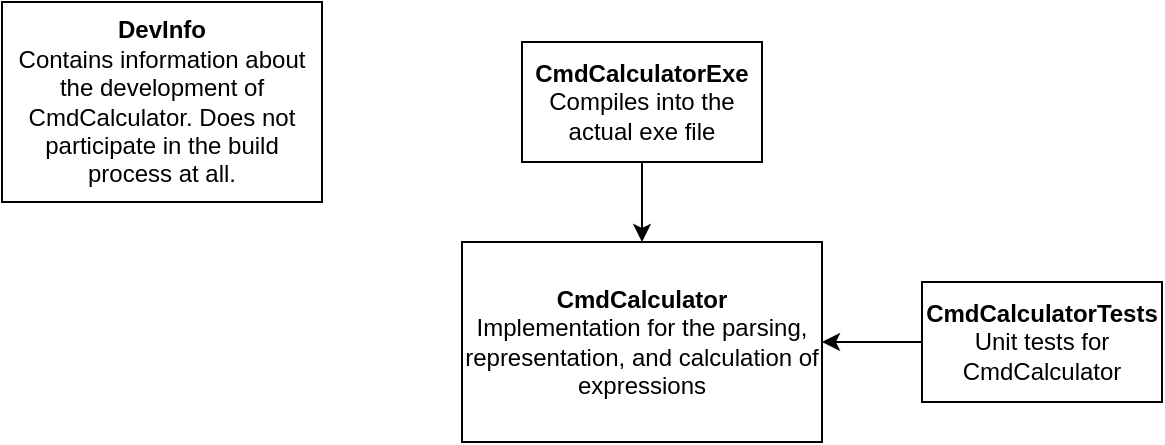 <mxfile version="22.1.4" type="device">
  <diagram name="Page-1" id="0C6rbgazT1nEUo85-nEN">
    <mxGraphModel dx="1420" dy="754" grid="1" gridSize="10" guides="1" tooltips="1" connect="1" arrows="1" fold="1" page="1" pageScale="1" pageWidth="850" pageHeight="1100" math="0" shadow="0">
      <root>
        <mxCell id="0" />
        <mxCell id="1" parent="0" />
        <mxCell id="Yo9DqWEjE8RmXLsEaZGv-4" value="" style="edgeStyle=orthogonalEdgeStyle;rounded=0;orthogonalLoop=1;jettySize=auto;html=1;" edge="1" parent="1" source="Yo9DqWEjE8RmXLsEaZGv-1" target="Yo9DqWEjE8RmXLsEaZGv-2">
          <mxGeometry relative="1" as="geometry" />
        </mxCell>
        <mxCell id="Yo9DqWEjE8RmXLsEaZGv-1" value="&lt;b&gt;CmdCalculatorExe&lt;/b&gt;&lt;br&gt;Compiles into the actual exe file" style="rounded=0;whiteSpace=wrap;html=1;" vertex="1" parent="1">
          <mxGeometry x="380" y="340" width="120" height="60" as="geometry" />
        </mxCell>
        <mxCell id="Yo9DqWEjE8RmXLsEaZGv-2" value="&lt;b&gt;CmdCalculator&lt;/b&gt;&lt;br&gt;Implementation for the parsing, representation, and calculation of expressions" style="rounded=0;whiteSpace=wrap;html=1;" vertex="1" parent="1">
          <mxGeometry x="350" y="440" width="180" height="100" as="geometry" />
        </mxCell>
        <mxCell id="Yo9DqWEjE8RmXLsEaZGv-5" value="" style="edgeStyle=orthogonalEdgeStyle;rounded=0;orthogonalLoop=1;jettySize=auto;html=1;" edge="1" parent="1" source="Yo9DqWEjE8RmXLsEaZGv-3" target="Yo9DqWEjE8RmXLsEaZGv-2">
          <mxGeometry relative="1" as="geometry" />
        </mxCell>
        <mxCell id="Yo9DqWEjE8RmXLsEaZGv-3" value="&lt;b&gt;CmdCalculatorTests&lt;/b&gt;&lt;br&gt;Unit tests for CmdCalculator" style="rounded=0;whiteSpace=wrap;html=1;" vertex="1" parent="1">
          <mxGeometry x="580" y="460" width="120" height="60" as="geometry" />
        </mxCell>
        <mxCell id="Yo9DqWEjE8RmXLsEaZGv-6" value="&lt;b&gt;DevInfo&lt;/b&gt;&lt;br&gt;Contains information about the development of CmdCalculator. Does not participate in the build process at all." style="rounded=0;whiteSpace=wrap;html=1;" vertex="1" parent="1">
          <mxGeometry x="120" y="320" width="160" height="100" as="geometry" />
        </mxCell>
      </root>
    </mxGraphModel>
  </diagram>
</mxfile>
